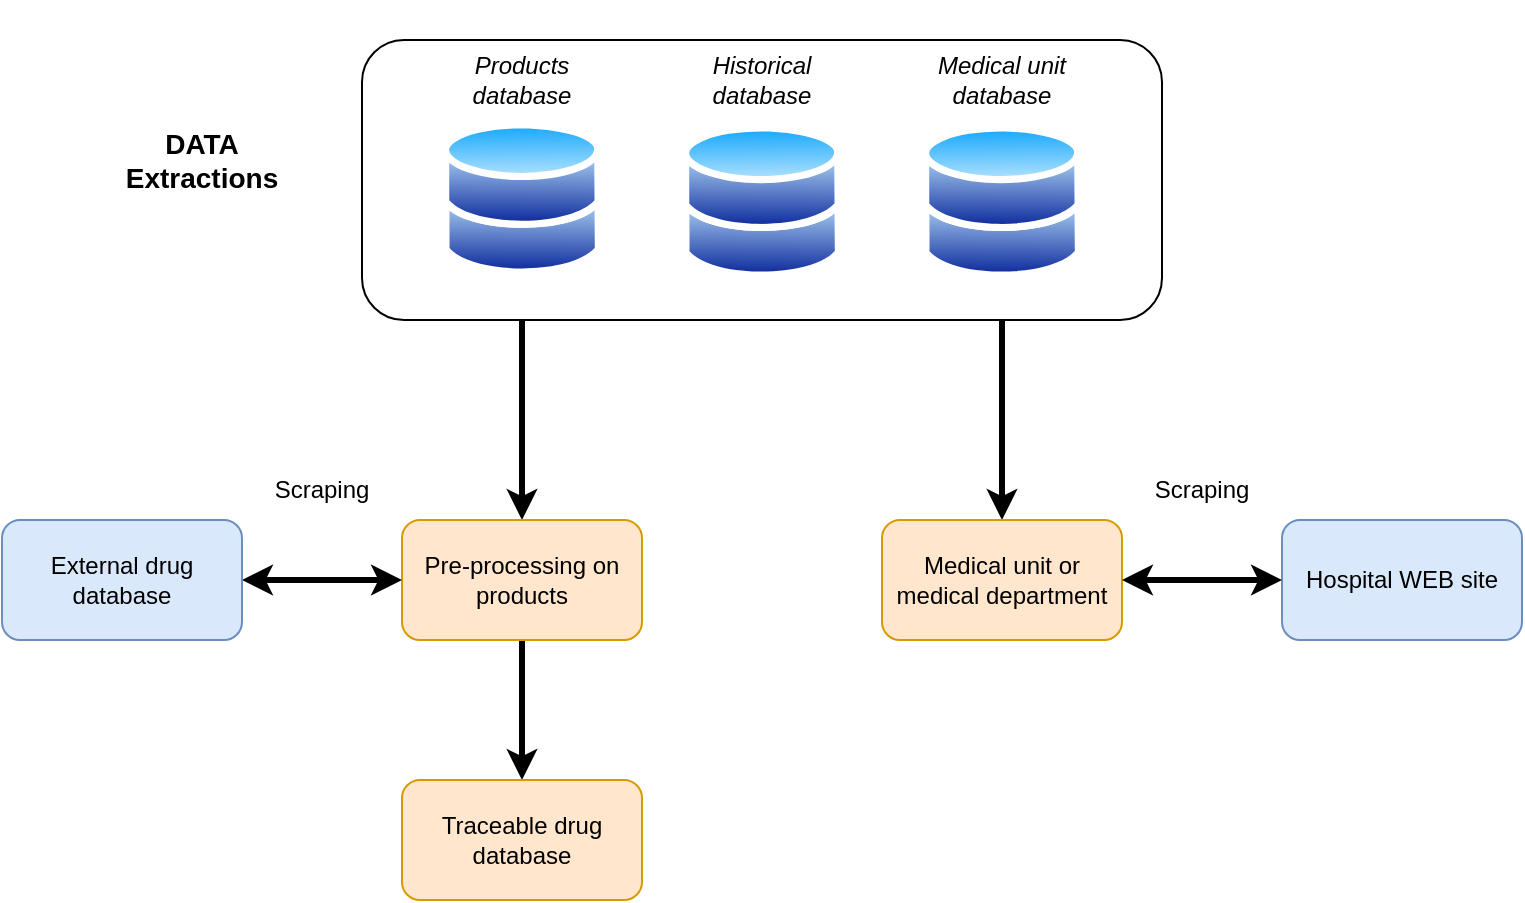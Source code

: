 <mxfile version="21.3.8" type="github">
  <diagram name="Page-1" id="t-_hDB9_bV7U9jZggCBl">
    <mxGraphModel dx="558" dy="831" grid="1" gridSize="10" guides="1" tooltips="1" connect="1" arrows="1" fold="1" page="1" pageScale="1" pageWidth="827" pageHeight="1169" math="0" shadow="0">
      <root>
        <mxCell id="0" />
        <mxCell id="1" parent="0" />
        <mxCell id="K6QSOXd1CkM2Pjs1pdf7-1" value="DATA Extractions" style="text;html=1;strokeColor=none;fillColor=none;align=center;verticalAlign=middle;whiteSpace=wrap;rounded=0;strokeWidth=1;fontSize=14;fontStyle=1" vertex="1" parent="1">
          <mxGeometry x="240" y="160" width="80" height="120" as="geometry" />
        </mxCell>
        <mxCell id="K6QSOXd1CkM2Pjs1pdf7-11" style="edgeStyle=orthogonalEdgeStyle;rounded=0;orthogonalLoop=1;jettySize=auto;html=1;entryX=0.5;entryY=0;entryDx=0;entryDy=0;strokeWidth=3;" edge="1" parent="1" source="K6QSOXd1CkM2Pjs1pdf7-3" target="K6QSOXd1CkM2Pjs1pdf7-10">
          <mxGeometry relative="1" as="geometry">
            <Array as="points">
              <mxPoint x="440" y="370" />
              <mxPoint x="440" y="370" />
            </Array>
          </mxGeometry>
        </mxCell>
        <mxCell id="K6QSOXd1CkM2Pjs1pdf7-13" style="edgeStyle=orthogonalEdgeStyle;rounded=0;orthogonalLoop=1;jettySize=auto;html=1;jumpSize=6;strokeWidth=3;" edge="1" parent="1" source="K6QSOXd1CkM2Pjs1pdf7-3" target="K6QSOXd1CkM2Pjs1pdf7-12">
          <mxGeometry relative="1" as="geometry">
            <Array as="points">
              <mxPoint x="680" y="350" />
              <mxPoint x="680" y="350" />
            </Array>
          </mxGeometry>
        </mxCell>
        <mxCell id="K6QSOXd1CkM2Pjs1pdf7-3" value="" style="rounded=1;whiteSpace=wrap;html=1;" vertex="1" parent="1">
          <mxGeometry x="360" y="160" width="400" height="140" as="geometry" />
        </mxCell>
        <mxCell id="K6QSOXd1CkM2Pjs1pdf7-4" value="" style="image;aspect=fixed;perimeter=ellipsePerimeter;html=1;align=center;shadow=0;dashed=0;spacingTop=3;image=img/lib/active_directory/databases.svg;" vertex="1" parent="1">
          <mxGeometry x="400" y="200" width="80" height="78.41" as="geometry" />
        </mxCell>
        <mxCell id="K6QSOXd1CkM2Pjs1pdf7-5" value="" style="image;aspect=fixed;perimeter=ellipsePerimeter;html=1;align=center;shadow=0;dashed=0;spacingTop=3;image=img/lib/active_directory/databases.svg;" vertex="1" parent="1">
          <mxGeometry x="520" y="201.59" width="80" height="78.41" as="geometry" />
        </mxCell>
        <mxCell id="K6QSOXd1CkM2Pjs1pdf7-6" value="" style="image;aspect=fixed;perimeter=ellipsePerimeter;html=1;align=center;shadow=0;dashed=0;spacingTop=3;image=img/lib/active_directory/databases.svg;" vertex="1" parent="1">
          <mxGeometry x="640" y="201.59" width="80" height="78.41" as="geometry" />
        </mxCell>
        <mxCell id="K6QSOXd1CkM2Pjs1pdf7-7" value="&lt;i&gt;Products database&lt;/i&gt;" style="text;html=1;strokeColor=none;fillColor=none;align=center;verticalAlign=middle;whiteSpace=wrap;rounded=0;" vertex="1" parent="1">
          <mxGeometry x="400" y="140" width="80" height="80" as="geometry" />
        </mxCell>
        <mxCell id="K6QSOXd1CkM2Pjs1pdf7-8" value="&lt;i&gt;Historical database&lt;/i&gt;" style="text;html=1;strokeColor=none;fillColor=none;align=center;verticalAlign=middle;whiteSpace=wrap;rounded=0;" vertex="1" parent="1">
          <mxGeometry x="520" y="140" width="80" height="80" as="geometry" />
        </mxCell>
        <mxCell id="K6QSOXd1CkM2Pjs1pdf7-9" value="&lt;i&gt;Medical unit&lt;br&gt;database&lt;br&gt;&lt;/i&gt;" style="text;html=1;strokeColor=none;fillColor=none;align=center;verticalAlign=middle;whiteSpace=wrap;rounded=0;" vertex="1" parent="1">
          <mxGeometry x="640" y="140" width="80" height="80" as="geometry" />
        </mxCell>
        <mxCell id="K6QSOXd1CkM2Pjs1pdf7-24" style="edgeStyle=orthogonalEdgeStyle;rounded=0;orthogonalLoop=1;jettySize=auto;html=1;entryX=0.5;entryY=0;entryDx=0;entryDy=0;strokeWidth=3;startArrow=none;startFill=0;" edge="1" parent="1" source="K6QSOXd1CkM2Pjs1pdf7-10" target="K6QSOXd1CkM2Pjs1pdf7-23">
          <mxGeometry relative="1" as="geometry" />
        </mxCell>
        <mxCell id="K6QSOXd1CkM2Pjs1pdf7-10" value="Pre-processing on products" style="rounded=1;whiteSpace=wrap;html=1;fillColor=#ffe6cc;strokeColor=#d79b00;" vertex="1" parent="1">
          <mxGeometry x="380" y="400" width="120" height="60" as="geometry" />
        </mxCell>
        <mxCell id="K6QSOXd1CkM2Pjs1pdf7-12" value="Medical unit or medical department" style="rounded=1;whiteSpace=wrap;html=1;fillColor=#ffe6cc;strokeColor=#d79b00;" vertex="1" parent="1">
          <mxGeometry x="620" y="400" width="120" height="60" as="geometry" />
        </mxCell>
        <mxCell id="K6QSOXd1CkM2Pjs1pdf7-20" style="edgeStyle=orthogonalEdgeStyle;rounded=0;orthogonalLoop=1;jettySize=auto;html=1;strokeWidth=3;startArrow=classic;startFill=1;" edge="1" parent="1" source="K6QSOXd1CkM2Pjs1pdf7-14" target="K6QSOXd1CkM2Pjs1pdf7-10">
          <mxGeometry relative="1" as="geometry" />
        </mxCell>
        <mxCell id="K6QSOXd1CkM2Pjs1pdf7-14" value="External drug database" style="rounded=1;whiteSpace=wrap;html=1;fillColor=#dae8fc;strokeColor=#6c8ebf;" vertex="1" parent="1">
          <mxGeometry x="180" y="400" width="120" height="60" as="geometry" />
        </mxCell>
        <mxCell id="K6QSOXd1CkM2Pjs1pdf7-15" value="Hospital WEB site" style="rounded=1;whiteSpace=wrap;html=1;fillColor=#dae8fc;strokeColor=#6c8ebf;" vertex="1" parent="1">
          <mxGeometry x="820" y="400" width="120" height="60" as="geometry" />
        </mxCell>
        <mxCell id="K6QSOXd1CkM2Pjs1pdf7-18" value="" style="endArrow=classic;startArrow=classic;html=1;rounded=0;exitX=1;exitY=0.5;exitDx=0;exitDy=0;fontSize=9;startWidth=15;endWidth=15;strokeWidth=3;" edge="1" parent="1" source="K6QSOXd1CkM2Pjs1pdf7-12" target="K6QSOXd1CkM2Pjs1pdf7-15">
          <mxGeometry width="100" height="100" relative="1" as="geometry">
            <mxPoint x="850" y="380" as="sourcePoint" />
            <mxPoint x="950" y="280" as="targetPoint" />
          </mxGeometry>
        </mxCell>
        <mxCell id="K6QSOXd1CkM2Pjs1pdf7-21" value="Scraping" style="text;html=1;strokeColor=none;fillColor=none;align=center;verticalAlign=middle;whiteSpace=wrap;rounded=0;" vertex="1" parent="1">
          <mxGeometry x="310" y="370" width="60" height="30" as="geometry" />
        </mxCell>
        <mxCell id="K6QSOXd1CkM2Pjs1pdf7-22" value="Scraping" style="text;html=1;strokeColor=none;fillColor=none;align=center;verticalAlign=middle;whiteSpace=wrap;rounded=0;" vertex="1" parent="1">
          <mxGeometry x="750" y="370" width="60" height="30" as="geometry" />
        </mxCell>
        <mxCell id="K6QSOXd1CkM2Pjs1pdf7-23" value="Traceable drug database" style="rounded=1;whiteSpace=wrap;html=1;fillColor=#ffe6cc;strokeColor=#d79b00;" vertex="1" parent="1">
          <mxGeometry x="380" y="530" width="120" height="60" as="geometry" />
        </mxCell>
      </root>
    </mxGraphModel>
  </diagram>
</mxfile>
